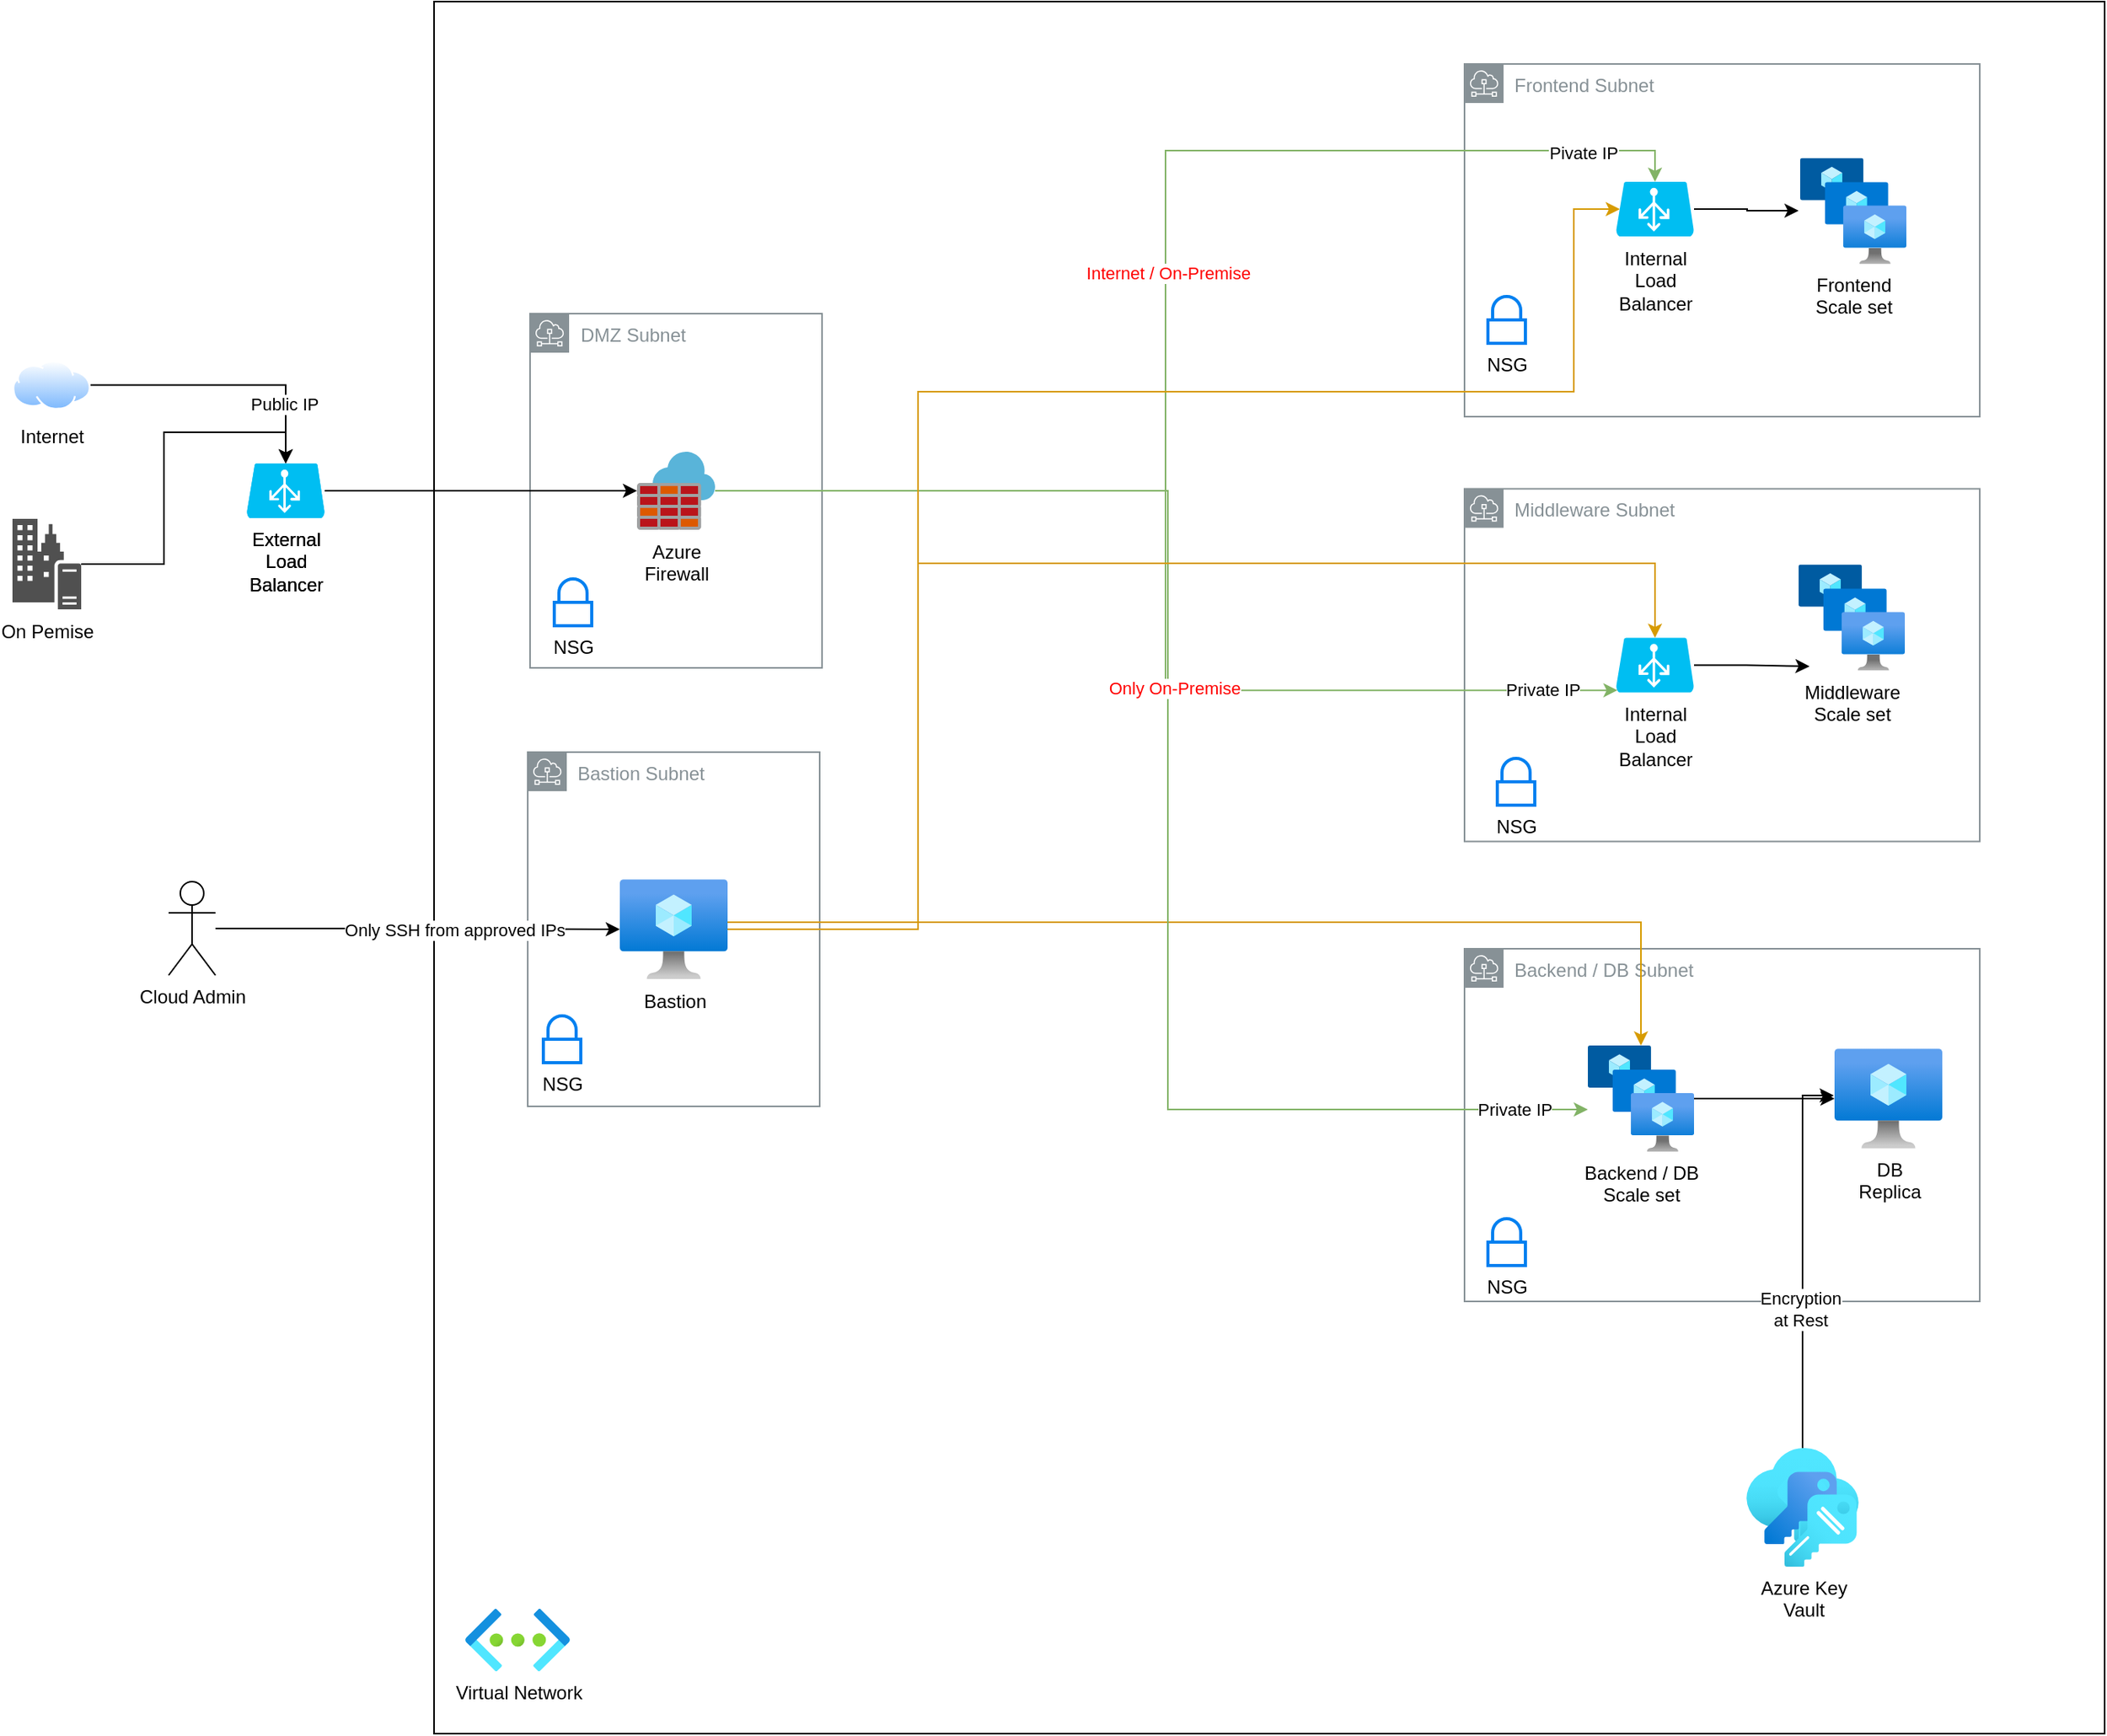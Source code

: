<mxfile version="22.1.4" type="github">
  <diagram name="Seite-1" id="maiuEfRSI5jtlyw9wFW1">
    <mxGraphModel dx="3010" dy="1228" grid="1" gridSize="10" guides="1" tooltips="1" connect="1" arrows="1" fold="1" page="1" pageScale="1" pageWidth="827" pageHeight="1169" math="0" shadow="0">
      <root>
        <mxCell id="0" />
        <mxCell id="1" parent="0" />
        <mxCell id="jPx4Ep0A8AZzdhjCGJ2x-31" value="" style="whiteSpace=wrap;html=1;glass=0;fillColor=none;" parent="1" vertex="1">
          <mxGeometry x="-60" y="210" width="1070" height="1110" as="geometry" />
        </mxCell>
        <mxCell id="jPx4Ep0A8AZzdhjCGJ2x-22" value="Backend / DB Subnet" style="sketch=0;outlineConnect=0;gradientColor=none;html=1;whiteSpace=wrap;fontSize=12;fontStyle=0;shape=mxgraph.aws4.group;grIcon=mxgraph.aws4.group_subnet;strokeColor=#879196;fillColor=none;verticalAlign=top;align=left;spacingLeft=30;fontColor=#879196;dashed=0;" parent="1" vertex="1">
          <mxGeometry x="600" y="817" width="330" height="226" as="geometry" />
        </mxCell>
        <mxCell id="jPx4Ep0A8AZzdhjCGJ2x-11" value="Middleware Subnet" style="sketch=0;outlineConnect=0;gradientColor=none;html=1;whiteSpace=wrap;fontSize=12;fontStyle=0;shape=mxgraph.aws4.group;grIcon=mxgraph.aws4.group_subnet;strokeColor=#879196;fillColor=none;verticalAlign=top;align=left;spacingLeft=30;fontColor=#879196;dashed=0;" parent="1" vertex="1">
          <mxGeometry x="600" y="522.25" width="330" height="226" as="geometry" />
        </mxCell>
        <mxCell id="jPx4Ep0A8AZzdhjCGJ2x-1" value="Internet" style="image;aspect=fixed;perimeter=ellipsePerimeter;html=1;align=center;shadow=0;dashed=0;spacingTop=3;image=img/lib/active_directory/internet_cloud.svg;" parent="1" vertex="1">
          <mxGeometry x="-330" y="440" width="50" height="31.5" as="geometry" />
        </mxCell>
        <mxCell id="jPx4Ep0A8AZzdhjCGJ2x-2" value="External&lt;br&gt;Load&lt;br&gt;Balancer" style="verticalLabelPosition=bottom;html=1;verticalAlign=top;align=center;strokeColor=none;fillColor=#00BEF2;shape=mxgraph.azure.azure_load_balancer;" parent="1" vertex="1">
          <mxGeometry x="-180" y="506" width="50" height="35" as="geometry" />
        </mxCell>
        <mxCell id="jPx4Ep0A8AZzdhjCGJ2x-8" value="Virtual Network" style="image;aspect=fixed;html=1;points=[];align=center;fontSize=12;image=img/lib/azure2/networking/Virtual_Networks.svg;" parent="1" vertex="1">
          <mxGeometry x="-40" y="1240" width="67" height="40" as="geometry" />
        </mxCell>
        <mxCell id="jPx4Ep0A8AZzdhjCGJ2x-15" style="edgeStyle=orthogonalEdgeStyle;rounded=0;orthogonalLoop=1;jettySize=auto;html=1;entryX=0.103;entryY=0.96;entryDx=0;entryDy=0;entryPerimeter=0;" parent="1" source="jPx4Ep0A8AZzdhjCGJ2x-12" target="jPx4Ep0A8AZzdhjCGJ2x-68" edge="1">
          <mxGeometry relative="1" as="geometry">
            <mxPoint x="814" y="634" as="targetPoint" />
          </mxGeometry>
        </mxCell>
        <mxCell id="jPx4Ep0A8AZzdhjCGJ2x-12" value="Internal&lt;br&gt;Load&lt;br&gt;Balancer" style="verticalLabelPosition=bottom;html=1;verticalAlign=top;align=center;strokeColor=none;fillColor=#00BEF2;shape=mxgraph.azure.azure_load_balancer;" parent="1" vertex="1">
          <mxGeometry x="697" y="617.75" width="50" height="35" as="geometry" />
        </mxCell>
        <mxCell id="jPx4Ep0A8AZzdhjCGJ2x-20" value="DB&lt;br&gt;Replica" style="image;aspect=fixed;html=1;points=[];align=center;fontSize=12;image=img/lib/azure2/compute/Virtual_Machine.svg;" parent="1" vertex="1">
          <mxGeometry x="837" y="881" width="69" height="64" as="geometry" />
        </mxCell>
        <mxCell id="jPx4Ep0A8AZzdhjCGJ2x-29" value="NSG" style="html=1;verticalLabelPosition=bottom;align=center;labelBackgroundColor=#ffffff;verticalAlign=top;strokeWidth=2;strokeColor=#0080F0;shadow=0;dashed=0;shape=mxgraph.ios7.icons.locked;" parent="1" vertex="1">
          <mxGeometry x="615" y="990" width="24" height="30" as="geometry" />
        </mxCell>
        <mxCell id="jPx4Ep0A8AZzdhjCGJ2x-30" value="Azure Key&lt;br&gt;Vault" style="image;aspect=fixed;html=1;points=[];align=center;fontSize=12;image=img/lib/azure2/security/Keys.svg;" parent="1" vertex="1">
          <mxGeometry x="780.5" y="1137" width="72" height="76" as="geometry" />
        </mxCell>
        <mxCell id="jPx4Ep0A8AZzdhjCGJ2x-32" style="edgeStyle=orthogonalEdgeStyle;rounded=0;orthogonalLoop=1;jettySize=auto;html=1;entryX=-0.007;entryY=0.469;entryDx=0;entryDy=0;entryPerimeter=0;" parent="1" source="jPx4Ep0A8AZzdhjCGJ2x-30" target="jPx4Ep0A8AZzdhjCGJ2x-20" edge="1">
          <mxGeometry relative="1" as="geometry" />
        </mxCell>
        <mxCell id="jPx4Ep0A8AZzdhjCGJ2x-33" value="Encryption&lt;br&gt;at Rest" style="edgeLabel;html=1;align=center;verticalAlign=middle;resizable=0;points=[];" parent="jPx4Ep0A8AZzdhjCGJ2x-32" vertex="1" connectable="0">
          <mxGeometry x="-0.274" y="2" relative="1" as="geometry">
            <mxPoint as="offset" />
          </mxGeometry>
        </mxCell>
        <mxCell id="jPx4Ep0A8AZzdhjCGJ2x-41" value="Frontend Subnet" style="sketch=0;outlineConnect=0;gradientColor=none;html=1;whiteSpace=wrap;fontSize=12;fontStyle=0;shape=mxgraph.aws4.group;grIcon=mxgraph.aws4.group_subnet;strokeColor=#879196;fillColor=none;verticalAlign=top;align=left;spacingLeft=30;fontColor=#879196;dashed=0;" parent="1" vertex="1">
          <mxGeometry x="600" y="250" width="330" height="226" as="geometry" />
        </mxCell>
        <mxCell id="jPx4Ep0A8AZzdhjCGJ2x-43" style="edgeStyle=orthogonalEdgeStyle;rounded=0;orthogonalLoop=1;jettySize=auto;html=1;entryX=-0.015;entryY=0.493;entryDx=0;entryDy=0;entryPerimeter=0;" parent="1" source="jPx4Ep0A8AZzdhjCGJ2x-44" target="jPx4Ep0A8AZzdhjCGJ2x-67" edge="1">
          <mxGeometry relative="1" as="geometry">
            <mxPoint x="814" y="343" as="targetPoint" />
            <Array as="points">
              <mxPoint x="781" y="343" />
              <mxPoint x="781" y="344" />
              <mxPoint x="814" y="344" />
            </Array>
          </mxGeometry>
        </mxCell>
        <mxCell id="jPx4Ep0A8AZzdhjCGJ2x-44" value="Internal&lt;br&gt;Load&lt;br&gt;Balancer" style="verticalLabelPosition=bottom;html=1;verticalAlign=top;align=center;strokeColor=none;fillColor=#00BEF2;shape=mxgraph.azure.azure_load_balancer;" parent="1" vertex="1">
          <mxGeometry x="697" y="325.5" width="50" height="35" as="geometry" />
        </mxCell>
        <mxCell id="jPx4Ep0A8AZzdhjCGJ2x-48" value="DMZ Subnet" style="sketch=0;outlineConnect=0;gradientColor=none;html=1;whiteSpace=wrap;fontSize=12;fontStyle=0;shape=mxgraph.aws4.group;grIcon=mxgraph.aws4.group_subnet;strokeColor=#879196;fillColor=none;verticalAlign=top;align=left;spacingLeft=30;fontColor=#879196;dashed=0;" parent="1" vertex="1">
          <mxGeometry x="1.5" y="410" width="187" height="227" as="geometry" />
        </mxCell>
        <mxCell id="jPx4Ep0A8AZzdhjCGJ2x-55" value="NSG" style="html=1;verticalLabelPosition=bottom;align=center;labelBackgroundColor=#ffffff;verticalAlign=top;strokeWidth=2;strokeColor=#0080F0;shadow=0;dashed=0;shape=mxgraph.ios7.icons.locked;" parent="1" vertex="1">
          <mxGeometry x="621" y="695" width="24" height="30" as="geometry" />
        </mxCell>
        <mxCell id="jPx4Ep0A8AZzdhjCGJ2x-56" value="NSG" style="html=1;verticalLabelPosition=bottom;align=center;labelBackgroundColor=#ffffff;verticalAlign=top;strokeWidth=2;strokeColor=#0080F0;shadow=0;dashed=0;shape=mxgraph.ios7.icons.locked;" parent="1" vertex="1">
          <mxGeometry x="615" y="399" width="24" height="30" as="geometry" />
        </mxCell>
        <mxCell id="jPx4Ep0A8AZzdhjCGJ2x-57" value="Bastion Subnet" style="sketch=0;outlineConnect=0;gradientColor=none;html=1;whiteSpace=wrap;fontSize=12;fontStyle=0;shape=mxgraph.aws4.group;grIcon=mxgraph.aws4.group_subnet;strokeColor=#879196;fillColor=none;verticalAlign=top;align=left;spacingLeft=30;fontColor=#879196;dashed=0;" parent="1" vertex="1">
          <mxGeometry y="691" width="187" height="227" as="geometry" />
        </mxCell>
        <mxCell id="-oo8zRasElCVH7y7r7El-27" style="edgeStyle=orthogonalEdgeStyle;rounded=0;orthogonalLoop=1;jettySize=auto;html=1;fillColor=#ffe6cc;strokeColor=#d79b00;" edge="1" parent="1" source="jPx4Ep0A8AZzdhjCGJ2x-60" target="jPx4Ep0A8AZzdhjCGJ2x-69">
          <mxGeometry relative="1" as="geometry">
            <Array as="points">
              <mxPoint x="713" y="800" />
            </Array>
          </mxGeometry>
        </mxCell>
        <mxCell id="jPx4Ep0A8AZzdhjCGJ2x-60" value="Bastion" style="image;aspect=fixed;html=1;points=[];align=center;fontSize=12;image=img/lib/azure2/compute/Virtual_Machine.svg;" parent="1" vertex="1">
          <mxGeometry x="59" y="772.5" width="69" height="64" as="geometry" />
        </mxCell>
        <mxCell id="jPx4Ep0A8AZzdhjCGJ2x-62" style="edgeStyle=orthogonalEdgeStyle;rounded=0;orthogonalLoop=1;jettySize=auto;html=1;" parent="1" source="jPx4Ep0A8AZzdhjCGJ2x-61" target="jPx4Ep0A8AZzdhjCGJ2x-60" edge="1">
          <mxGeometry relative="1" as="geometry" />
        </mxCell>
        <mxCell id="jPx4Ep0A8AZzdhjCGJ2x-63" value="Only SSH from approved IPs" style="edgeLabel;html=1;align=center;verticalAlign=middle;resizable=0;points=[];" parent="jPx4Ep0A8AZzdhjCGJ2x-62" vertex="1" connectable="0">
          <mxGeometry x="0.175" y="1" relative="1" as="geometry">
            <mxPoint x="1" y="1" as="offset" />
          </mxGeometry>
        </mxCell>
        <mxCell id="jPx4Ep0A8AZzdhjCGJ2x-61" value="Cloud Admin" style="shape=umlActor;verticalLabelPosition=bottom;verticalAlign=top;html=1;outlineConnect=0;" parent="1" vertex="1">
          <mxGeometry x="-230" y="774" width="30" height="60" as="geometry" />
        </mxCell>
        <mxCell id="jPx4Ep0A8AZzdhjCGJ2x-64" value="NSG" style="html=1;verticalLabelPosition=bottom;align=center;labelBackgroundColor=#ffffff;verticalAlign=top;strokeWidth=2;strokeColor=#0080F0;shadow=0;dashed=0;shape=mxgraph.ios7.icons.locked;" parent="1" vertex="1">
          <mxGeometry x="10" y="860" width="24" height="30" as="geometry" />
        </mxCell>
        <mxCell id="jPx4Ep0A8AZzdhjCGJ2x-67" value="Frontend&lt;br&gt;Scale set" style="image;aspect=fixed;html=1;points=[];align=center;fontSize=12;image=img/lib/azure2/compute/VM_Scale_Sets.svg;" parent="1" vertex="1">
          <mxGeometry x="815" y="310.25" width="68" height="68" as="geometry" />
        </mxCell>
        <mxCell id="jPx4Ep0A8AZzdhjCGJ2x-68" value="Middleware&lt;br&gt;Scale set" style="image;aspect=fixed;html=1;points=[];align=center;fontSize=12;image=img/lib/azure2/compute/VM_Scale_Sets.svg;" parent="1" vertex="1">
          <mxGeometry x="814" y="570.75" width="68" height="68" as="geometry" />
        </mxCell>
        <mxCell id="-oo8zRasElCVH7y7r7El-15" style="edgeStyle=orthogonalEdgeStyle;rounded=0;orthogonalLoop=1;jettySize=auto;html=1;" edge="1" parent="1" source="jPx4Ep0A8AZzdhjCGJ2x-69" target="jPx4Ep0A8AZzdhjCGJ2x-20">
          <mxGeometry relative="1" as="geometry" />
        </mxCell>
        <mxCell id="jPx4Ep0A8AZzdhjCGJ2x-69" value="Backend / DB&lt;br&gt;Scale set" style="image;aspect=fixed;html=1;points=[];align=center;fontSize=12;image=img/lib/azure2/compute/VM_Scale_Sets.svg;" parent="1" vertex="1">
          <mxGeometry x="679" y="879" width="68" height="68" as="geometry" />
        </mxCell>
        <mxCell id="-oo8zRasElCVH7y7r7El-1" value="Azure&lt;br&gt;Firewall" style="image;sketch=0;aspect=fixed;html=1;points=[];align=center;fontSize=12;image=img/lib/mscae/Azure_Firewall.svg;" vertex="1" parent="1">
          <mxGeometry x="70" y="498.5" width="50" height="50" as="geometry" />
        </mxCell>
        <mxCell id="-oo8zRasElCVH7y7r7El-2" value="NSG" style="html=1;verticalLabelPosition=bottom;align=center;labelBackgroundColor=#ffffff;verticalAlign=top;strokeWidth=2;strokeColor=#0080F0;shadow=0;dashed=0;shape=mxgraph.ios7.icons.locked;" vertex="1" parent="1">
          <mxGeometry x="17" y="580" width="24" height="30" as="geometry" />
        </mxCell>
        <mxCell id="-oo8zRasElCVH7y7r7El-3" value="On Pemise" style="sketch=0;pointerEvents=1;shadow=0;dashed=0;html=1;strokeColor=none;fillColor=#505050;labelPosition=center;verticalLabelPosition=bottom;verticalAlign=top;outlineConnect=0;align=center;shape=mxgraph.office.servers.on_premises_server;" vertex="1" parent="1">
          <mxGeometry x="-330" y="541.5" width="44" height="58" as="geometry" />
        </mxCell>
        <mxCell id="-oo8zRasElCVH7y7r7El-8" style="edgeStyle=orthogonalEdgeStyle;rounded=0;orthogonalLoop=1;jettySize=auto;html=1;entryX=0.5;entryY=0;entryDx=0;entryDy=0;entryPerimeter=0;" edge="1" parent="1" source="jPx4Ep0A8AZzdhjCGJ2x-1" target="jPx4Ep0A8AZzdhjCGJ2x-2">
          <mxGeometry relative="1" as="geometry" />
        </mxCell>
        <mxCell id="-oo8zRasElCVH7y7r7El-10" value="Public IP" style="edgeLabel;html=1;align=center;verticalAlign=middle;resizable=0;points=[];" vertex="1" connectable="0" parent="-oo8zRasElCVH7y7r7El-8">
          <mxGeometry x="0.555" y="-1" relative="1" as="geometry">
            <mxPoint as="offset" />
          </mxGeometry>
        </mxCell>
        <mxCell id="-oo8zRasElCVH7y7r7El-9" style="edgeStyle=orthogonalEdgeStyle;rounded=0;orthogonalLoop=1;jettySize=auto;html=1;entryX=0.5;entryY=0;entryDx=0;entryDy=0;entryPerimeter=0;" edge="1" parent="1" source="-oo8zRasElCVH7y7r7El-3" target="jPx4Ep0A8AZzdhjCGJ2x-2">
          <mxGeometry relative="1" as="geometry" />
        </mxCell>
        <mxCell id="-oo8zRasElCVH7y7r7El-11" style="edgeStyle=orthogonalEdgeStyle;rounded=0;orthogonalLoop=1;jettySize=auto;html=1;entryX=0.5;entryY=0;entryDx=0;entryDy=0;entryPerimeter=0;fillColor=#d5e8d4;strokeColor=#82b366;" edge="1" parent="1" source="-oo8zRasElCVH7y7r7El-1" target="jPx4Ep0A8AZzdhjCGJ2x-44">
          <mxGeometry relative="1" as="geometry" />
        </mxCell>
        <mxCell id="-oo8zRasElCVH7y7r7El-12" value="Pivate IP" style="edgeLabel;html=1;align=center;verticalAlign=middle;resizable=0;points=[];" vertex="1" connectable="0" parent="-oo8zRasElCVH7y7r7El-11">
          <mxGeometry x="0.843" relative="1" as="geometry">
            <mxPoint y="1" as="offset" />
          </mxGeometry>
        </mxCell>
        <mxCell id="-oo8zRasElCVH7y7r7El-18" value="&lt;font color=&quot;#ff0000&quot;&gt;Internet / On-Premise&lt;/font&gt;" style="edgeLabel;html=1;align=center;verticalAlign=middle;resizable=0;points=[];" vertex="1" connectable="0" parent="-oo8zRasElCVH7y7r7El-11">
          <mxGeometry x="0.019" relative="1" as="geometry">
            <mxPoint x="1" as="offset" />
          </mxGeometry>
        </mxCell>
        <mxCell id="-oo8zRasElCVH7y7r7El-13" style="edgeStyle=orthogonalEdgeStyle;rounded=0;orthogonalLoop=1;jettySize=auto;html=1;entryX=0.02;entryY=0.96;entryDx=0;entryDy=0;entryPerimeter=0;fillColor=#d5e8d4;strokeColor=#82b366;" edge="1" parent="1" source="-oo8zRasElCVH7y7r7El-1" target="jPx4Ep0A8AZzdhjCGJ2x-12">
          <mxGeometry relative="1" as="geometry" />
        </mxCell>
        <mxCell id="-oo8zRasElCVH7y7r7El-20" value="Private IP" style="edgeLabel;html=1;align=center;verticalAlign=middle;resizable=0;points=[];" vertex="1" connectable="0" parent="-oo8zRasElCVH7y7r7El-13">
          <mxGeometry x="0.926" y="-5" relative="1" as="geometry">
            <mxPoint x="-22" y="-6" as="offset" />
          </mxGeometry>
        </mxCell>
        <mxCell id="-oo8zRasElCVH7y7r7El-16" style="edgeStyle=orthogonalEdgeStyle;rounded=0;orthogonalLoop=1;jettySize=auto;html=1;entryX=0;entryY=0.603;entryDx=0;entryDy=0;entryPerimeter=0;fillColor=#d5e8d4;strokeColor=#82b366;" edge="1" parent="1" source="-oo8zRasElCVH7y7r7El-1" target="jPx4Ep0A8AZzdhjCGJ2x-69">
          <mxGeometry relative="1" as="geometry">
            <Array as="points">
              <mxPoint x="410" y="524" />
              <mxPoint x="410" y="920" />
            </Array>
          </mxGeometry>
        </mxCell>
        <mxCell id="-oo8zRasElCVH7y7r7El-21" value="&lt;font color=&quot;#ff0000&quot;&gt;Only On-Premise&lt;/font&gt;" style="edgeLabel;html=1;align=center;verticalAlign=middle;resizable=0;points=[];" vertex="1" connectable="0" parent="-oo8zRasElCVH7y7r7El-16">
          <mxGeometry x="-0.243" y="-1" relative="1" as="geometry">
            <mxPoint x="5" y="55" as="offset" />
          </mxGeometry>
        </mxCell>
        <mxCell id="-oo8zRasElCVH7y7r7El-24" value="Private IP" style="edgeLabel;html=1;align=center;verticalAlign=middle;resizable=0;points=[];" vertex="1" connectable="0" parent="-oo8zRasElCVH7y7r7El-16">
          <mxGeometry x="0.891" relative="1" as="geometry">
            <mxPoint x="5" as="offset" />
          </mxGeometry>
        </mxCell>
        <mxCell id="-oo8zRasElCVH7y7r7El-23" style="edgeStyle=orthogonalEdgeStyle;rounded=0;orthogonalLoop=1;jettySize=auto;html=1;" edge="1" parent="1" source="-oo8zRasElCVH7y7r7El-22" target="-oo8zRasElCVH7y7r7El-1">
          <mxGeometry relative="1" as="geometry" />
        </mxCell>
        <mxCell id="-oo8zRasElCVH7y7r7El-22" value="External&lt;br&gt;Load&lt;br&gt;Balancer" style="verticalLabelPosition=bottom;html=1;verticalAlign=top;align=center;strokeColor=none;fillColor=#00BEF2;shape=mxgraph.azure.azure_load_balancer;" vertex="1" parent="1">
          <mxGeometry x="-180" y="506" width="50" height="35" as="geometry" />
        </mxCell>
        <mxCell id="-oo8zRasElCVH7y7r7El-25" style="edgeStyle=orthogonalEdgeStyle;rounded=0;orthogonalLoop=1;jettySize=auto;html=1;entryX=0.05;entryY=0.5;entryDx=0;entryDy=0;entryPerimeter=0;fillColor=#ffe6cc;strokeColor=#d79b00;" edge="1" parent="1" source="jPx4Ep0A8AZzdhjCGJ2x-60" target="jPx4Ep0A8AZzdhjCGJ2x-44">
          <mxGeometry relative="1" as="geometry">
            <Array as="points">
              <mxPoint x="250" y="805" />
              <mxPoint x="250" y="460" />
              <mxPoint x="670" y="460" />
              <mxPoint x="670" y="343" />
            </Array>
          </mxGeometry>
        </mxCell>
        <mxCell id="-oo8zRasElCVH7y7r7El-26" style="edgeStyle=orthogonalEdgeStyle;rounded=0;orthogonalLoop=1;jettySize=auto;html=1;entryX=0.5;entryY=0;entryDx=0;entryDy=0;entryPerimeter=0;fillColor=#ffe6cc;strokeColor=#d79b00;" edge="1" parent="1" source="jPx4Ep0A8AZzdhjCGJ2x-60" target="jPx4Ep0A8AZzdhjCGJ2x-12">
          <mxGeometry relative="1" as="geometry">
            <Array as="points">
              <mxPoint x="250" y="800" />
              <mxPoint x="250" y="570" />
              <mxPoint x="722" y="570" />
            </Array>
          </mxGeometry>
        </mxCell>
      </root>
    </mxGraphModel>
  </diagram>
</mxfile>
